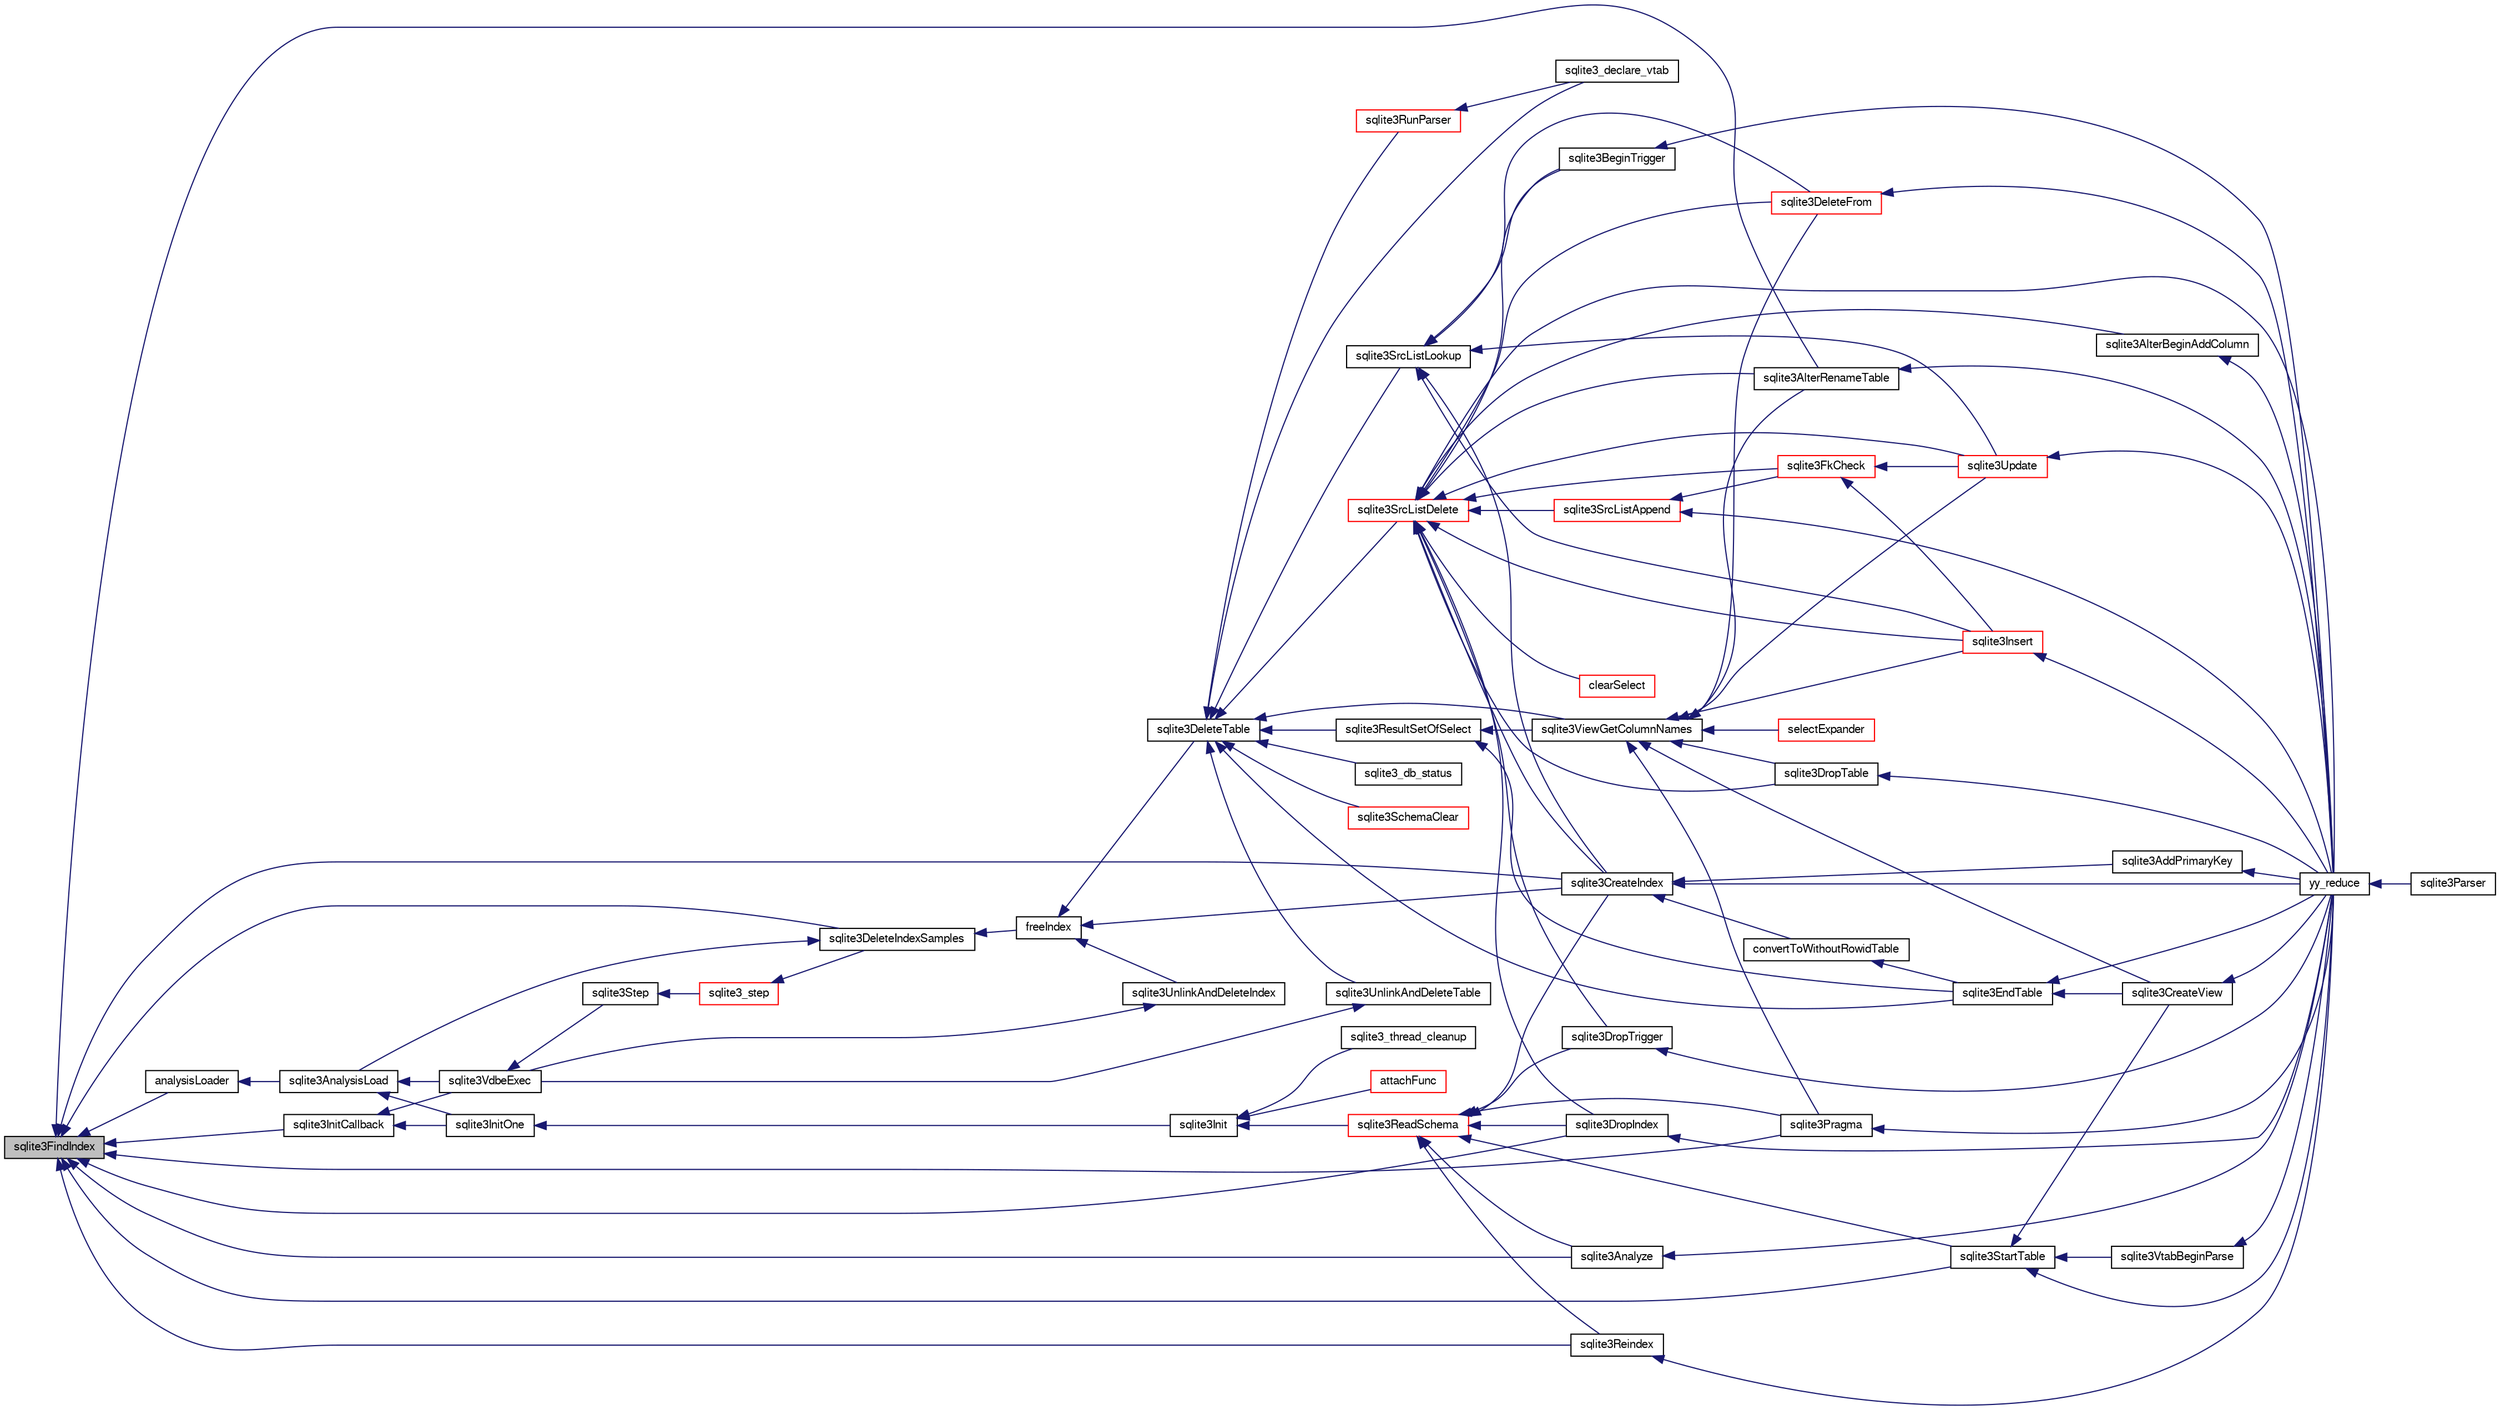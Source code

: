 digraph "sqlite3FindIndex"
{
  edge [fontname="FreeSans",fontsize="10",labelfontname="FreeSans",labelfontsize="10"];
  node [fontname="FreeSans",fontsize="10",shape=record];
  rankdir="LR";
  Node538158 [label="sqlite3FindIndex",height=0.2,width=0.4,color="black", fillcolor="grey75", style="filled", fontcolor="black"];
  Node538158 -> Node538159 [dir="back",color="midnightblue",fontsize="10",style="solid",fontname="FreeSans"];
  Node538159 [label="sqlite3AlterRenameTable",height=0.2,width=0.4,color="black", fillcolor="white", style="filled",URL="$sqlite3_8c.html#aa5cfdb507ff74e559f2efb0318c96d2c"];
  Node538159 -> Node538160 [dir="back",color="midnightblue",fontsize="10",style="solid",fontname="FreeSans"];
  Node538160 [label="yy_reduce",height=0.2,width=0.4,color="black", fillcolor="white", style="filled",URL="$sqlite3_8c.html#a7c419a9b25711c666a9a2449ef377f14"];
  Node538160 -> Node538161 [dir="back",color="midnightblue",fontsize="10",style="solid",fontname="FreeSans"];
  Node538161 [label="sqlite3Parser",height=0.2,width=0.4,color="black", fillcolor="white", style="filled",URL="$sqlite3_8c.html#a0327d71a5fabe0b6a343d78a2602e72a"];
  Node538158 -> Node538162 [dir="back",color="midnightblue",fontsize="10",style="solid",fontname="FreeSans"];
  Node538162 [label="sqlite3Analyze",height=0.2,width=0.4,color="black", fillcolor="white", style="filled",URL="$sqlite3_8c.html#ac696deb1ccaae3fa855cfbd0bfd4d048"];
  Node538162 -> Node538160 [dir="back",color="midnightblue",fontsize="10",style="solid",fontname="FreeSans"];
  Node538158 -> Node538163 [dir="back",color="midnightblue",fontsize="10",style="solid",fontname="FreeSans"];
  Node538163 [label="analysisLoader",height=0.2,width=0.4,color="black", fillcolor="white", style="filled",URL="$sqlite3_8c.html#abb38e5b97f93c8a9775233bb28cb1e17"];
  Node538163 -> Node538164 [dir="back",color="midnightblue",fontsize="10",style="solid",fontname="FreeSans"];
  Node538164 [label="sqlite3AnalysisLoad",height=0.2,width=0.4,color="black", fillcolor="white", style="filled",URL="$sqlite3_8c.html#a48a2301c27e1d3d68708b9b8761b5a01"];
  Node538164 -> Node538165 [dir="back",color="midnightblue",fontsize="10",style="solid",fontname="FreeSans"];
  Node538165 [label="sqlite3VdbeExec",height=0.2,width=0.4,color="black", fillcolor="white", style="filled",URL="$sqlite3_8c.html#a8ce40a614bdc56719c4d642b1e4dfb21"];
  Node538165 -> Node538166 [dir="back",color="midnightblue",fontsize="10",style="solid",fontname="FreeSans"];
  Node538166 [label="sqlite3Step",height=0.2,width=0.4,color="black", fillcolor="white", style="filled",URL="$sqlite3_8c.html#a3f2872e873e2758a4beedad1d5113554"];
  Node538166 -> Node538167 [dir="back",color="midnightblue",fontsize="10",style="solid",fontname="FreeSans"];
  Node538167 [label="sqlite3_step",height=0.2,width=0.4,color="red", fillcolor="white", style="filled",URL="$sqlite3_8h.html#ac1e491ce36b7471eb28387f7d3c74334"];
  Node538167 -> Node538189 [dir="back",color="midnightblue",fontsize="10",style="solid",fontname="FreeSans"];
  Node538189 [label="sqlite3DeleteIndexSamples",height=0.2,width=0.4,color="black", fillcolor="white", style="filled",URL="$sqlite3_8c.html#aaeda0302fbf61397ec009f65bed047ef"];
  Node538189 -> Node538164 [dir="back",color="midnightblue",fontsize="10",style="solid",fontname="FreeSans"];
  Node538189 -> Node538190 [dir="back",color="midnightblue",fontsize="10",style="solid",fontname="FreeSans"];
  Node538190 [label="freeIndex",height=0.2,width=0.4,color="black", fillcolor="white", style="filled",URL="$sqlite3_8c.html#a00907c99c18d5bcb9d0b38c077146c31"];
  Node538190 -> Node538191 [dir="back",color="midnightblue",fontsize="10",style="solid",fontname="FreeSans"];
  Node538191 [label="sqlite3UnlinkAndDeleteIndex",height=0.2,width=0.4,color="black", fillcolor="white", style="filled",URL="$sqlite3_8c.html#a889f2dcb438c56db37a6d61e9f25e244"];
  Node538191 -> Node538165 [dir="back",color="midnightblue",fontsize="10",style="solid",fontname="FreeSans"];
  Node538190 -> Node538192 [dir="back",color="midnightblue",fontsize="10",style="solid",fontname="FreeSans"];
  Node538192 [label="sqlite3DeleteTable",height=0.2,width=0.4,color="black", fillcolor="white", style="filled",URL="$sqlite3_8c.html#a7fd3d507375a381a3807f92735318973"];
  Node538192 -> Node538193 [dir="back",color="midnightblue",fontsize="10",style="solid",fontname="FreeSans"];
  Node538193 [label="sqlite3_db_status",height=0.2,width=0.4,color="black", fillcolor="white", style="filled",URL="$sqlite3_8h.html#ab64e8333313ee2e44116842711818940"];
  Node538192 -> Node538194 [dir="back",color="midnightblue",fontsize="10",style="solid",fontname="FreeSans"];
  Node538194 [label="sqlite3UnlinkAndDeleteTable",height=0.2,width=0.4,color="black", fillcolor="white", style="filled",URL="$sqlite3_8c.html#a9733677716a49de464f86fff164e9a1b"];
  Node538194 -> Node538165 [dir="back",color="midnightblue",fontsize="10",style="solid",fontname="FreeSans"];
  Node538192 -> Node538195 [dir="back",color="midnightblue",fontsize="10",style="solid",fontname="FreeSans"];
  Node538195 [label="sqlite3EndTable",height=0.2,width=0.4,color="black", fillcolor="white", style="filled",URL="$sqlite3_8c.html#a7b5f2c66c0f0b6f819d970ca389768b0"];
  Node538195 -> Node538196 [dir="back",color="midnightblue",fontsize="10",style="solid",fontname="FreeSans"];
  Node538196 [label="sqlite3CreateView",height=0.2,width=0.4,color="black", fillcolor="white", style="filled",URL="$sqlite3_8c.html#a9d85cb00ff71dee5cd9a019503a6982e"];
  Node538196 -> Node538160 [dir="back",color="midnightblue",fontsize="10",style="solid",fontname="FreeSans"];
  Node538195 -> Node538160 [dir="back",color="midnightblue",fontsize="10",style="solid",fontname="FreeSans"];
  Node538192 -> Node538197 [dir="back",color="midnightblue",fontsize="10",style="solid",fontname="FreeSans"];
  Node538197 [label="sqlite3ViewGetColumnNames",height=0.2,width=0.4,color="black", fillcolor="white", style="filled",URL="$sqlite3_8c.html#aebc7cd8d9e2bd174ae0a60363d3f6ce8"];
  Node538197 -> Node538159 [dir="back",color="midnightblue",fontsize="10",style="solid",fontname="FreeSans"];
  Node538197 -> Node538196 [dir="back",color="midnightblue",fontsize="10",style="solid",fontname="FreeSans"];
  Node538197 -> Node538198 [dir="back",color="midnightblue",fontsize="10",style="solid",fontname="FreeSans"];
  Node538198 [label="sqlite3DropTable",height=0.2,width=0.4,color="black", fillcolor="white", style="filled",URL="$sqlite3_8c.html#a5534f77364b5568783c0e50db3c9defb"];
  Node538198 -> Node538160 [dir="back",color="midnightblue",fontsize="10",style="solid",fontname="FreeSans"];
  Node538197 -> Node538199 [dir="back",color="midnightblue",fontsize="10",style="solid",fontname="FreeSans"];
  Node538199 [label="sqlite3DeleteFrom",height=0.2,width=0.4,color="red", fillcolor="white", style="filled",URL="$sqlite3_8c.html#ab9b4b45349188b49eabb23f94608a091"];
  Node538199 -> Node538160 [dir="back",color="midnightblue",fontsize="10",style="solid",fontname="FreeSans"];
  Node538197 -> Node538208 [dir="back",color="midnightblue",fontsize="10",style="solid",fontname="FreeSans"];
  Node538208 [label="sqlite3Insert",height=0.2,width=0.4,color="red", fillcolor="white", style="filled",URL="$sqlite3_8c.html#a5b17c9c2000bae6bdff8e6be48d7dc2b"];
  Node538208 -> Node538160 [dir="back",color="midnightblue",fontsize="10",style="solid",fontname="FreeSans"];
  Node538197 -> Node538212 [dir="back",color="midnightblue",fontsize="10",style="solid",fontname="FreeSans"];
  Node538212 [label="sqlite3Pragma",height=0.2,width=0.4,color="black", fillcolor="white", style="filled",URL="$sqlite3_8c.html#a111391370f58f8e6a6eca51fd34d62ed"];
  Node538212 -> Node538160 [dir="back",color="midnightblue",fontsize="10",style="solid",fontname="FreeSans"];
  Node538197 -> Node538213 [dir="back",color="midnightblue",fontsize="10",style="solid",fontname="FreeSans"];
  Node538213 [label="selectExpander",height=0.2,width=0.4,color="red", fillcolor="white", style="filled",URL="$sqlite3_8c.html#abee977318fbf74531340c6e41b0ca953"];
  Node538197 -> Node538209 [dir="back",color="midnightblue",fontsize="10",style="solid",fontname="FreeSans"];
  Node538209 [label="sqlite3Update",height=0.2,width=0.4,color="red", fillcolor="white", style="filled",URL="$sqlite3_8c.html#ac5aa67c46e8cc8174566fabe6809fafa"];
  Node538209 -> Node538160 [dir="back",color="midnightblue",fontsize="10",style="solid",fontname="FreeSans"];
  Node538192 -> Node538276 [dir="back",color="midnightblue",fontsize="10",style="solid",fontname="FreeSans"];
  Node538276 [label="sqlite3SrcListDelete",height=0.2,width=0.4,color="red", fillcolor="white", style="filled",URL="$sqlite3_8c.html#acc250a3e5e7fd8889a16a9f28e3e7312"];
  Node538276 -> Node538159 [dir="back",color="midnightblue",fontsize="10",style="solid",fontname="FreeSans"];
  Node538276 -> Node538277 [dir="back",color="midnightblue",fontsize="10",style="solid",fontname="FreeSans"];
  Node538277 [label="sqlite3AlterBeginAddColumn",height=0.2,width=0.4,color="black", fillcolor="white", style="filled",URL="$sqlite3_8c.html#a884f7bc342f8753d938ae1f1b9157d2d"];
  Node538277 -> Node538160 [dir="back",color="midnightblue",fontsize="10",style="solid",fontname="FreeSans"];
  Node538276 -> Node538198 [dir="back",color="midnightblue",fontsize="10",style="solid",fontname="FreeSans"];
  Node538276 -> Node538222 [dir="back",color="midnightblue",fontsize="10",style="solid",fontname="FreeSans"];
  Node538222 [label="sqlite3CreateIndex",height=0.2,width=0.4,color="black", fillcolor="white", style="filled",URL="$sqlite3_8c.html#a8dbe5e590ab6c58a8c45f34f7c81e825"];
  Node538222 -> Node538223 [dir="back",color="midnightblue",fontsize="10",style="solid",fontname="FreeSans"];
  Node538223 [label="sqlite3AddPrimaryKey",height=0.2,width=0.4,color="black", fillcolor="white", style="filled",URL="$sqlite3_8c.html#af2b0672c3379d2a7d927d210ae0ade62"];
  Node538223 -> Node538160 [dir="back",color="midnightblue",fontsize="10",style="solid",fontname="FreeSans"];
  Node538222 -> Node538224 [dir="back",color="midnightblue",fontsize="10",style="solid",fontname="FreeSans"];
  Node538224 [label="convertToWithoutRowidTable",height=0.2,width=0.4,color="black", fillcolor="white", style="filled",URL="$sqlite3_8c.html#a0d41effc4e4a0ba740429a08f6747313"];
  Node538224 -> Node538195 [dir="back",color="midnightblue",fontsize="10",style="solid",fontname="FreeSans"];
  Node538222 -> Node538160 [dir="back",color="midnightblue",fontsize="10",style="solid",fontname="FreeSans"];
  Node538276 -> Node538278 [dir="back",color="midnightblue",fontsize="10",style="solid",fontname="FreeSans"];
  Node538278 [label="sqlite3DropIndex",height=0.2,width=0.4,color="black", fillcolor="white", style="filled",URL="$sqlite3_8c.html#a3ffd2536f34a0cf6d427710b06b71e83"];
  Node538278 -> Node538160 [dir="back",color="midnightblue",fontsize="10",style="solid",fontname="FreeSans"];
  Node538276 -> Node538279 [dir="back",color="midnightblue",fontsize="10",style="solid",fontname="FreeSans"];
  Node538279 [label="sqlite3SrcListAppend",height=0.2,width=0.4,color="red", fillcolor="white", style="filled",URL="$sqlite3_8c.html#a2d72a77bc508ef9a3e4a7f9af34d4fce"];
  Node538279 -> Node538230 [dir="back",color="midnightblue",fontsize="10",style="solid",fontname="FreeSans"];
  Node538230 [label="sqlite3FkCheck",height=0.2,width=0.4,color="red", fillcolor="white", style="filled",URL="$sqlite3_8c.html#aa38fb76c7d6f48f19772877a41703b92"];
  Node538230 -> Node538208 [dir="back",color="midnightblue",fontsize="10",style="solid",fontname="FreeSans"];
  Node538230 -> Node538209 [dir="back",color="midnightblue",fontsize="10",style="solid",fontname="FreeSans"];
  Node538279 -> Node538160 [dir="back",color="midnightblue",fontsize="10",style="solid",fontname="FreeSans"];
  Node538276 -> Node538199 [dir="back",color="midnightblue",fontsize="10",style="solid",fontname="FreeSans"];
  Node538276 -> Node538230 [dir="back",color="midnightblue",fontsize="10",style="solid",fontname="FreeSans"];
  Node538276 -> Node538208 [dir="back",color="midnightblue",fontsize="10",style="solid",fontname="FreeSans"];
  Node538276 -> Node538285 [dir="back",color="midnightblue",fontsize="10",style="solid",fontname="FreeSans"];
  Node538285 [label="clearSelect",height=0.2,width=0.4,color="red", fillcolor="white", style="filled",URL="$sqlite3_8c.html#ac083bac4f2f02c26aa02fc24ca8c2dd9"];
  Node538276 -> Node538337 [dir="back",color="midnightblue",fontsize="10",style="solid",fontname="FreeSans"];
  Node538337 [label="sqlite3BeginTrigger",height=0.2,width=0.4,color="black", fillcolor="white", style="filled",URL="$sqlite3_8c.html#ac20a731dbd52edec68a09962c7f39a4c"];
  Node538337 -> Node538160 [dir="back",color="midnightblue",fontsize="10",style="solid",fontname="FreeSans"];
  Node538276 -> Node538342 [dir="back",color="midnightblue",fontsize="10",style="solid",fontname="FreeSans"];
  Node538342 [label="sqlite3DropTrigger",height=0.2,width=0.4,color="black", fillcolor="white", style="filled",URL="$sqlite3_8c.html#affdf1dd65e331b06feaef6ff8636305f"];
  Node538342 -> Node538160 [dir="back",color="midnightblue",fontsize="10",style="solid",fontname="FreeSans"];
  Node538276 -> Node538209 [dir="back",color="midnightblue",fontsize="10",style="solid",fontname="FreeSans"];
  Node538276 -> Node538160 [dir="back",color="midnightblue",fontsize="10",style="solid",fontname="FreeSans"];
  Node538192 -> Node538369 [dir="back",color="midnightblue",fontsize="10",style="solid",fontname="FreeSans"];
  Node538369 [label="sqlite3SchemaClear",height=0.2,width=0.4,color="red", fillcolor="white", style="filled",URL="$sqlite3_8c.html#a927c603430267e42c56ab38ca221322a"];
  Node538192 -> Node538336 [dir="back",color="midnightblue",fontsize="10",style="solid",fontname="FreeSans"];
  Node538336 [label="sqlite3SrcListLookup",height=0.2,width=0.4,color="black", fillcolor="white", style="filled",URL="$sqlite3_8c.html#a6354fab5d5d3aa8a721e43d480c16701"];
  Node538336 -> Node538222 [dir="back",color="midnightblue",fontsize="10",style="solid",fontname="FreeSans"];
  Node538336 -> Node538199 [dir="back",color="midnightblue",fontsize="10",style="solid",fontname="FreeSans"];
  Node538336 -> Node538208 [dir="back",color="midnightblue",fontsize="10",style="solid",fontname="FreeSans"];
  Node538336 -> Node538337 [dir="back",color="midnightblue",fontsize="10",style="solid",fontname="FreeSans"];
  Node538336 -> Node538209 [dir="back",color="midnightblue",fontsize="10",style="solid",fontname="FreeSans"];
  Node538192 -> Node538232 [dir="back",color="midnightblue",fontsize="10",style="solid",fontname="FreeSans"];
  Node538232 [label="sqlite3ResultSetOfSelect",height=0.2,width=0.4,color="black", fillcolor="white", style="filled",URL="$sqlite3_8c.html#ade35a86757654a36498d74152aa2fda8"];
  Node538232 -> Node538195 [dir="back",color="midnightblue",fontsize="10",style="solid",fontname="FreeSans"];
  Node538232 -> Node538197 [dir="back",color="midnightblue",fontsize="10",style="solid",fontname="FreeSans"];
  Node538192 -> Node538358 [dir="back",color="midnightblue",fontsize="10",style="solid",fontname="FreeSans"];
  Node538358 [label="sqlite3_declare_vtab",height=0.2,width=0.4,color="black", fillcolor="white", style="filled",URL="$sqlite3_8h.html#a65393c41da76ae1470a7c7f4b4aca600"];
  Node538192 -> Node538313 [dir="back",color="midnightblue",fontsize="10",style="solid",fontname="FreeSans"];
  Node538313 [label="sqlite3RunParser",height=0.2,width=0.4,color="red", fillcolor="white", style="filled",URL="$sqlite3_8c.html#a174f16a9adcc64bf971bae4a5ffa3488"];
  Node538313 -> Node538358 [dir="back",color="midnightblue",fontsize="10",style="solid",fontname="FreeSans"];
  Node538190 -> Node538222 [dir="back",color="midnightblue",fontsize="10",style="solid",fontname="FreeSans"];
  Node538164 -> Node538330 [dir="back",color="midnightblue",fontsize="10",style="solid",fontname="FreeSans"];
  Node538330 [label="sqlite3InitOne",height=0.2,width=0.4,color="black", fillcolor="white", style="filled",URL="$sqlite3_8c.html#ac4318b25df65269906b0379251fe9b85"];
  Node538330 -> Node538331 [dir="back",color="midnightblue",fontsize="10",style="solid",fontname="FreeSans"];
  Node538331 [label="sqlite3Init",height=0.2,width=0.4,color="black", fillcolor="white", style="filled",URL="$sqlite3_8c.html#aed74e3dc765631a833f522f425ff5a48"];
  Node538331 -> Node538332 [dir="back",color="midnightblue",fontsize="10",style="solid",fontname="FreeSans"];
  Node538332 [label="attachFunc",height=0.2,width=0.4,color="red", fillcolor="white", style="filled",URL="$sqlite3_8c.html#a69cb751a7da501b9a0aa37e0d7c3eaf7"];
  Node538331 -> Node538333 [dir="back",color="midnightblue",fontsize="10",style="solid",fontname="FreeSans"];
  Node538333 [label="sqlite3ReadSchema",height=0.2,width=0.4,color="red", fillcolor="white", style="filled",URL="$sqlite3_8c.html#ac41a97f30334f7d35b2b5713097eca90"];
  Node538333 -> Node538162 [dir="back",color="midnightblue",fontsize="10",style="solid",fontname="FreeSans"];
  Node538333 -> Node538340 [dir="back",color="midnightblue",fontsize="10",style="solid",fontname="FreeSans"];
  Node538340 [label="sqlite3StartTable",height=0.2,width=0.4,color="black", fillcolor="white", style="filled",URL="$sqlite3_8c.html#af49b4395f39d9078a0dda2484c183012"];
  Node538340 -> Node538196 [dir="back",color="midnightblue",fontsize="10",style="solid",fontname="FreeSans"];
  Node538340 -> Node538341 [dir="back",color="midnightblue",fontsize="10",style="solid",fontname="FreeSans"];
  Node538341 [label="sqlite3VtabBeginParse",height=0.2,width=0.4,color="black", fillcolor="white", style="filled",URL="$sqlite3_8c.html#a081b9e174ed9650ac90990d60cd36e96"];
  Node538341 -> Node538160 [dir="back",color="midnightblue",fontsize="10",style="solid",fontname="FreeSans"];
  Node538340 -> Node538160 [dir="back",color="midnightblue",fontsize="10",style="solid",fontname="FreeSans"];
  Node538333 -> Node538222 [dir="back",color="midnightblue",fontsize="10",style="solid",fontname="FreeSans"];
  Node538333 -> Node538278 [dir="back",color="midnightblue",fontsize="10",style="solid",fontname="FreeSans"];
  Node538333 -> Node538246 [dir="back",color="midnightblue",fontsize="10",style="solid",fontname="FreeSans"];
  Node538246 [label="sqlite3Reindex",height=0.2,width=0.4,color="black", fillcolor="white", style="filled",URL="$sqlite3_8c.html#abd189e31189391e1ef114b413ff4abbf"];
  Node538246 -> Node538160 [dir="back",color="midnightblue",fontsize="10",style="solid",fontname="FreeSans"];
  Node538333 -> Node538212 [dir="back",color="midnightblue",fontsize="10",style="solid",fontname="FreeSans"];
  Node538333 -> Node538342 [dir="back",color="midnightblue",fontsize="10",style="solid",fontname="FreeSans"];
  Node538331 -> Node538343 [dir="back",color="midnightblue",fontsize="10",style="solid",fontname="FreeSans"];
  Node538343 [label="sqlite3_thread_cleanup",height=0.2,width=0.4,color="black", fillcolor="white", style="filled",URL="$sqlite3_8h.html#a34980c829db84f02e1a1599063469f06"];
  Node538158 -> Node538189 [dir="back",color="midnightblue",fontsize="10",style="solid",fontname="FreeSans"];
  Node538158 -> Node538340 [dir="back",color="midnightblue",fontsize="10",style="solid",fontname="FreeSans"];
  Node538158 -> Node538222 [dir="back",color="midnightblue",fontsize="10",style="solid",fontname="FreeSans"];
  Node538158 -> Node538278 [dir="back",color="midnightblue",fontsize="10",style="solid",fontname="FreeSans"];
  Node538158 -> Node538246 [dir="back",color="midnightblue",fontsize="10",style="solid",fontname="FreeSans"];
  Node538158 -> Node538212 [dir="back",color="midnightblue",fontsize="10",style="solid",fontname="FreeSans"];
  Node538158 -> Node538329 [dir="back",color="midnightblue",fontsize="10",style="solid",fontname="FreeSans"];
  Node538329 [label="sqlite3InitCallback",height=0.2,width=0.4,color="black", fillcolor="white", style="filled",URL="$sqlite3_8c.html#a5183ff3c8b5311c7332250013ee018b3"];
  Node538329 -> Node538165 [dir="back",color="midnightblue",fontsize="10",style="solid",fontname="FreeSans"];
  Node538329 -> Node538330 [dir="back",color="midnightblue",fontsize="10",style="solid",fontname="FreeSans"];
}
